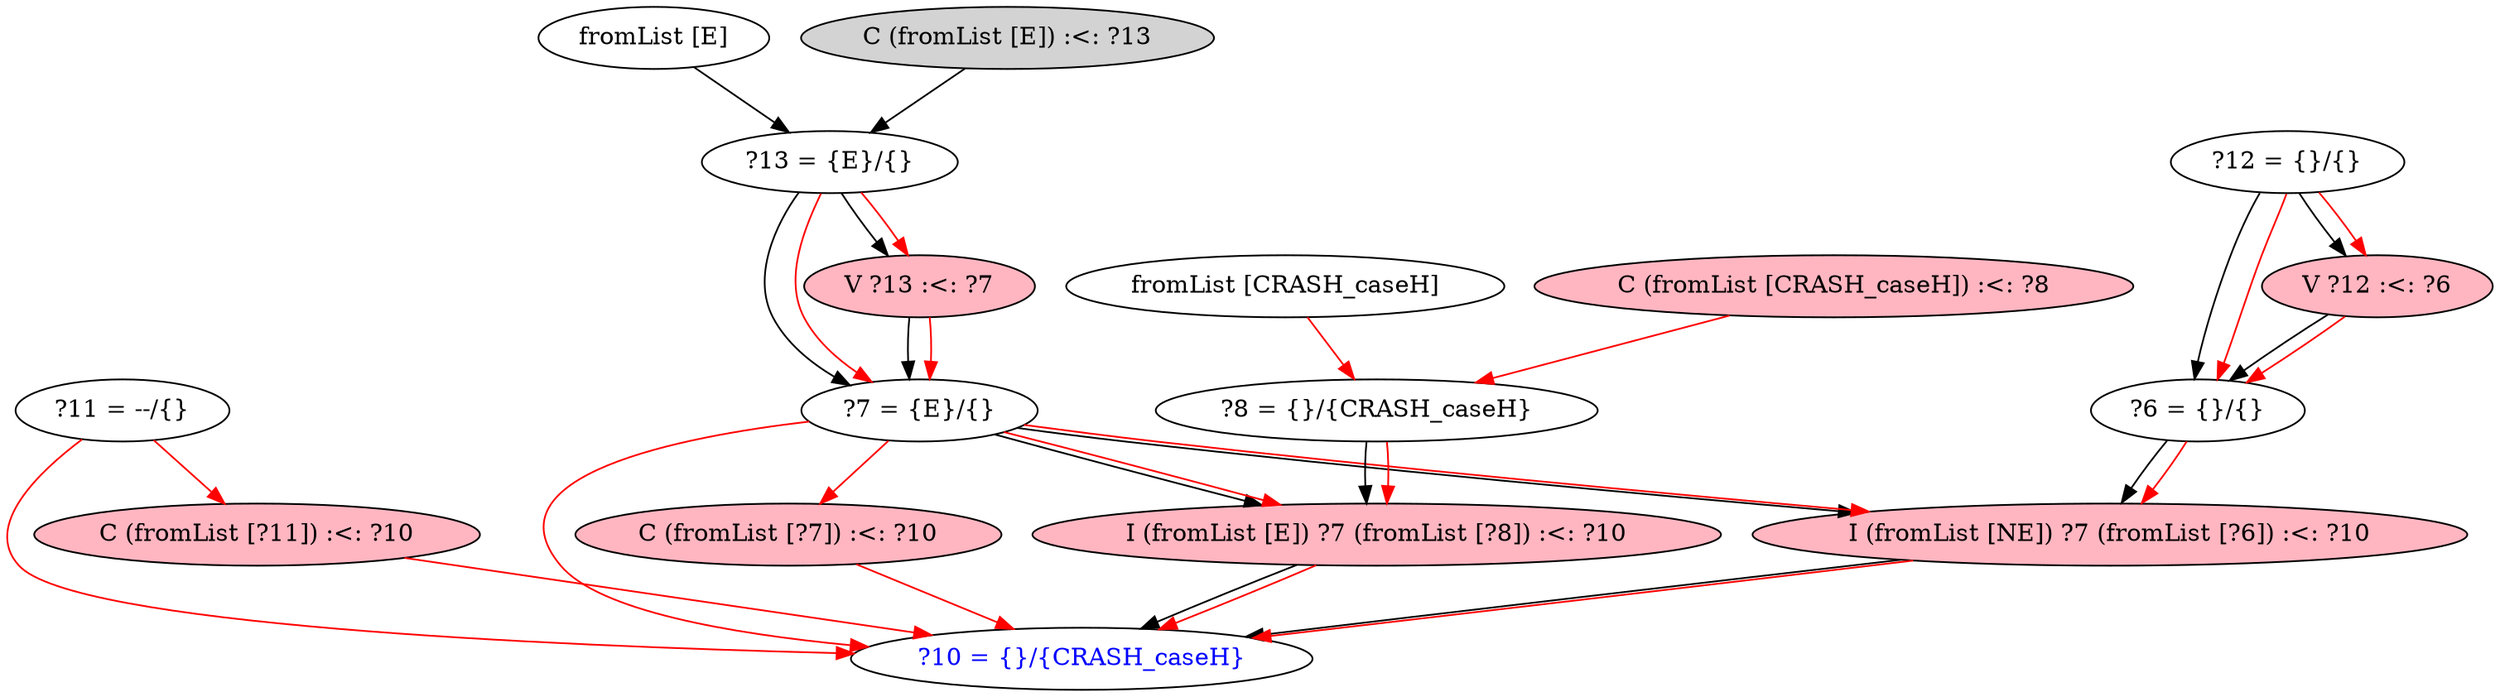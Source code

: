 digraph C {
 "?10 = {}/{CRASH_caseH}" [fontcolor=blue];
 "?11 = --/{}" [fontcolor=black];
 "?12 = {}/{}" [fontcolor=black];
 "?13 = {E}/{}" [fontcolor=black];
 "?6 = {}/{}" [fontcolor=black];
 "?7 = {E}/{}" [fontcolor=black];
 "?8 = {}/{CRASH_caseH}" [fontcolor=black];
 "?12 = {}/{}" -> "?6 = {}/{}";
 "?13 = {E}/{}" -> "?7 = {E}/{}";
 "fromList [E]" -> "?13 = {E}/{}";
 "?12 = {}/{}" -> "?6 = {}/{}" [color=red];
 "?13 = {E}/{}" -> "?7 = {E}/{}" [color=red];
 "?11 = --/{}" -> "?10 = {}/{CRASH_caseH}" [color=red];
 "?7 = {E}/{}" -> "?10 = {}/{CRASH_caseH}" [color=red];
 "fromList [CRASH_caseH]" -> "?8 = {}/{CRASH_caseH}" [color=red];
 "V ?12 :<: ?6" [style=filled];
 "V ?13 :<: ?7" [style=filled];
 "C (fromList [E]) :<: ?13" [style=filled];
 "I (fromList [E]) ?7 (fromList [?8]) :<: ?10" [style=filled];
 "I (fromList [NE]) ?7 (fromList [?6]) :<: ?10" [style=filled];
 "V ?12 :<: ?6" [style=filled,fillcolor=lightpink];
 "V ?13 :<: ?7" [style=filled,fillcolor=lightpink];
 "C (fromList [?11]) :<: ?10" [style=filled,fillcolor=lightpink];
 "C (fromList [?7]) :<: ?10" [style=filled,fillcolor=lightpink];
 "C (fromList [CRASH_caseH]) :<: ?8" [style=filled,fillcolor=lightpink];
 "I (fromList [E]) ?7 (fromList [?8]) :<: ?10" [style=filled,fillcolor=lightpink];
 "I (fromList [NE]) ?7 (fromList [?6]) :<: ?10" [style=filled,fillcolor=lightpink];
 "?12 = {}/{}" -> "V ?12 :<: ?6";
 "?13 = {E}/{}" -> "V ?13 :<: ?7";
 "?7 = {E}/{}" -> "I (fromList [E]) ?7 (fromList [?8]) :<: ?10";
 "?8 = {}/{CRASH_caseH}" -> "I (fromList [E]) ?7 (fromList [?8]) :<: ?10";
 "?6 = {}/{}" -> "I (fromList [NE]) ?7 (fromList [?6]) :<: ?10";
 "?7 = {E}/{}" -> "I (fromList [NE]) ?7 (fromList [?6]) :<: ?10";
 "?12 = {}/{}" -> "V ?12 :<: ?6"[color=red];
 "?13 = {E}/{}" -> "V ?13 :<: ?7"[color=red];
 "?11 = --/{}" -> "C (fromList [?11]) :<: ?10"[color=red];
 "?7 = {E}/{}" -> "C (fromList [?7]) :<: ?10"[color=red];
 "?7 = {E}/{}" -> "I (fromList [E]) ?7 (fromList [?8]) :<: ?10"[color=red];
 "?8 = {}/{CRASH_caseH}" -> "I (fromList [E]) ?7 (fromList [?8]) :<: ?10"[color=red];
 "?6 = {}/{}" -> "I (fromList [NE]) ?7 (fromList [?6]) :<: ?10"[color=red];
 "?7 = {E}/{}" -> "I (fromList [NE]) ?7 (fromList [?6]) :<: ?10"[color=red];
 "V ?12 :<: ?6" -> "?6 = {}/{}";
 "V ?13 :<: ?7" -> "?7 = {E}/{}";
 "C (fromList [E]) :<: ?13" -> "?13 = {E}/{}";
 "I (fromList [E]) ?7 (fromList [?8]) :<: ?10" -> "?10 = {}/{CRASH_caseH}";
 "I (fromList [NE]) ?7 (fromList [?6]) :<: ?10" -> "?10 = {}/{CRASH_caseH}";
 "V ?12 :<: ?6" -> "?6 = {}/{}"[color=red];
 "V ?13 :<: ?7" -> "?7 = {E}/{}"[color=red];
 "C (fromList [?11]) :<: ?10" -> "?10 = {}/{CRASH_caseH}"[color=red];
 "C (fromList [?7]) :<: ?10" -> "?10 = {}/{CRASH_caseH}"[color=red];
 "C (fromList [CRASH_caseH]) :<: ?8" -> "?8 = {}/{CRASH_caseH}"[color=red];
 "I (fromList [E]) ?7 (fromList [?8]) :<: ?10" -> "?10 = {}/{CRASH_caseH}"[color=red];
 "I (fromList [NE]) ?7 (fromList [?6]) :<: ?10" -> "?10 = {}/{CRASH_caseH}"[color=red];
}